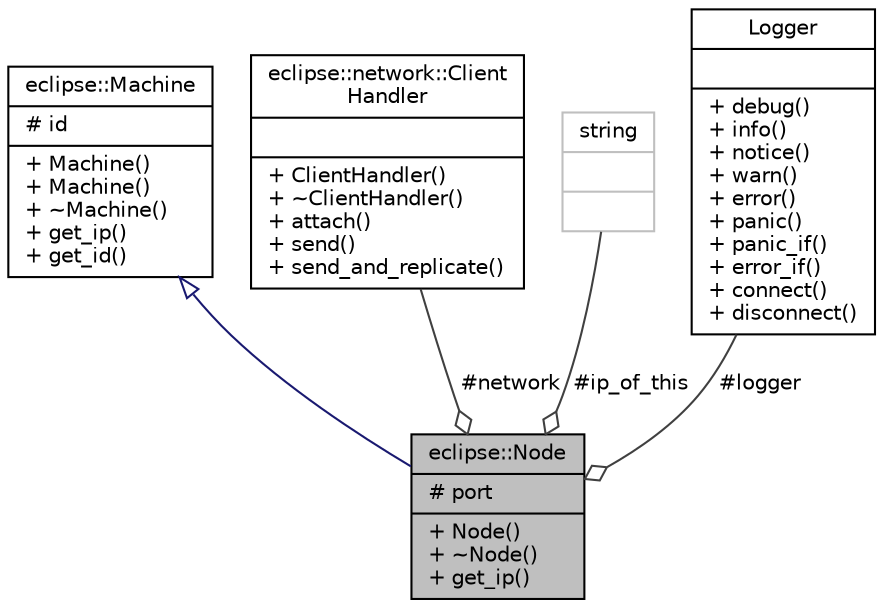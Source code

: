 digraph "eclipse::Node"
{
  edge [fontname="Helvetica",fontsize="10",labelfontname="Helvetica",labelfontsize="10"];
  node [fontname="Helvetica",fontsize="10",shape=record];
  Node1 [label="{eclipse::Node\n|# port\l|+ Node()\l+ ~Node()\l+ get_ip()\l}",height=0.2,width=0.4,color="black", fillcolor="grey75", style="filled" fontcolor="black"];
  Node2 -> Node1 [dir="back",color="midnightblue",fontsize="10",style="solid",arrowtail="onormal",fontname="Helvetica"];
  Node2 [label="{eclipse::Machine\n|# id\l|+ Machine()\l+ Machine()\l+ ~Machine()\l+ get_ip()\l+ get_id()\l}",height=0.2,width=0.4,color="black", fillcolor="white", style="filled",URL="$classeclipse_1_1Machine.html"];
  Node3 -> Node1 [color="grey25",fontsize="10",style="solid",label=" #network" ,arrowhead="odiamond",fontname="Helvetica"];
  Node3 [label="{eclipse::network::Client\lHandler\n||+ ClientHandler()\l+ ~ClientHandler()\l+ attach()\l+ send()\l+ send_and_replicate()\l}",height=0.2,width=0.4,color="black", fillcolor="white", style="filled",URL="$classeclipse_1_1network_1_1ClientHandler.html"];
  Node4 -> Node1 [color="grey25",fontsize="10",style="solid",label=" #ip_of_this" ,arrowhead="odiamond",fontname="Helvetica"];
  Node4 [label="{string\n||}",height=0.2,width=0.4,color="grey75", fillcolor="white", style="filled"];
  Node5 -> Node1 [color="grey25",fontsize="10",style="solid",label=" #logger" ,arrowhead="odiamond",fontname="Helvetica"];
  Node5 [label="{Logger\n||+ debug()\l+ info()\l+ notice()\l+ warn()\l+ error()\l+ panic()\l+ panic_if()\l+ error_if()\l+ connect()\l+ disconnect()\l}",height=0.2,width=0.4,color="black", fillcolor="white", style="filled",URL="$classLogger.html"];
}
